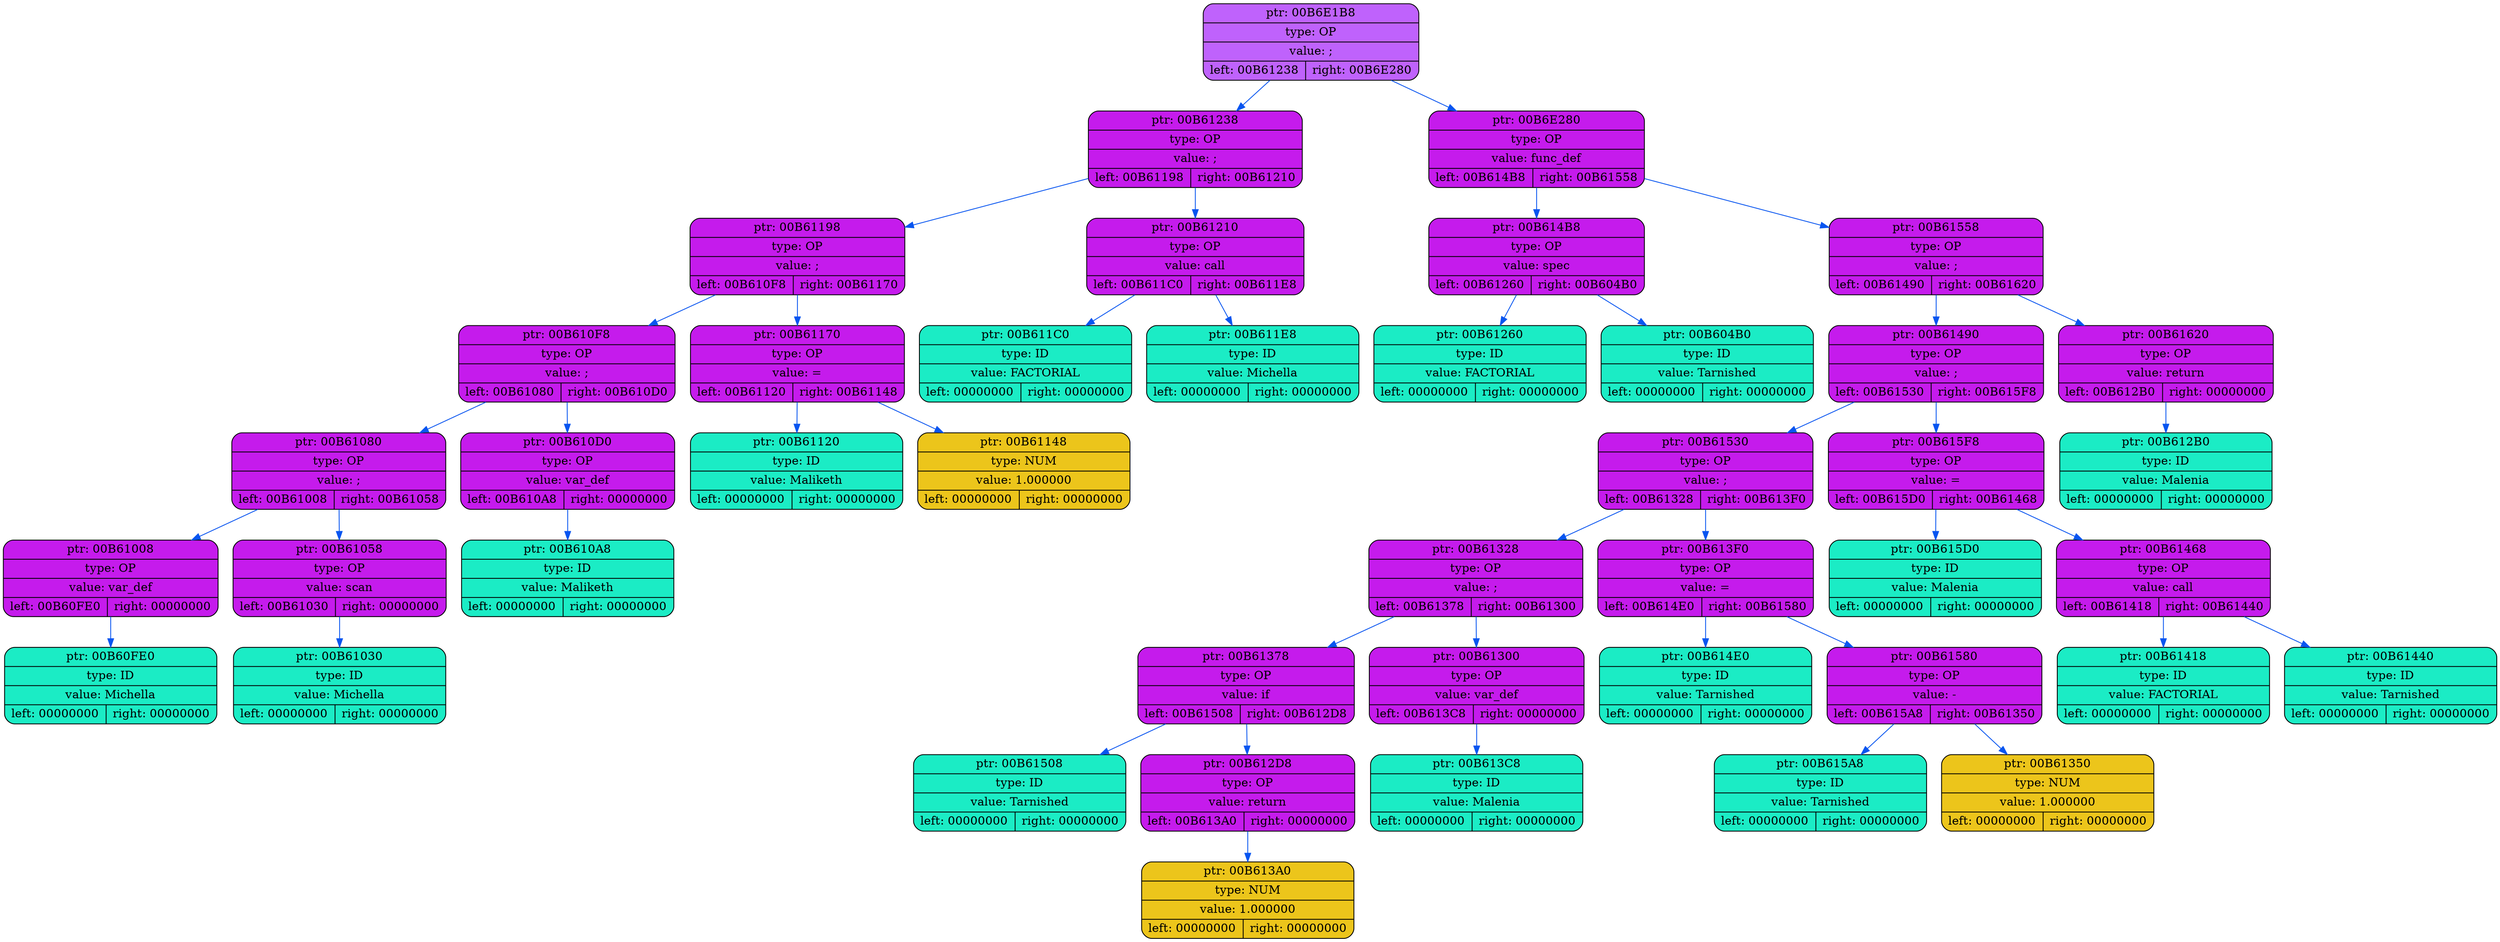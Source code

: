 digraph
{
    rankdir=TP

        node00B6E1B8[shape=record,style="rounded,filled",fillcolor="#BF62FC",label="{ ptr: 00B6E1B8 | type: OP | value: ;| { left: 00B61238 | right: 00B6E280 }}"];
    node00B6E1B8 -> node00B61238[color="#0855F0"]
    node00B61238[shape=record,style="rounded,filled",fillcolor="#C51BEC",label="{ ptr: 00B61238 | type: OP | value: ;| { left: 00B61198 | right: 00B61210 }}"];
    node00B61238 -> node00B61198[color="#0855F0"]
    node00B61198[shape=record,style="rounded,filled",fillcolor="#C51BEC",label="{ ptr: 00B61198 | type: OP | value: ;| { left: 00B610F8 | right: 00B61170 }}"];
    node00B61198 -> node00B610F8[color="#0855F0"]
    node00B610F8[shape=record,style="rounded,filled",fillcolor="#C51BEC",label="{ ptr: 00B610F8 | type: OP | value: ;| { left: 00B61080 | right: 00B610D0 }}"];
    node00B610F8 -> node00B61080[color="#0855F0"]
    node00B61080[shape=record,style="rounded,filled",fillcolor="#C51BEC",label="{ ptr: 00B61080 | type: OP | value: ;| { left: 00B61008 | right: 00B61058 }}"];
    node00B61080 -> node00B61008[color="#0855F0"]
    node00B61008[shape=record,style="rounded,filled",fillcolor="#C51BEC",label="{ ptr: 00B61008 | type: OP | value: var_def| { left: 00B60FE0 | right: 00000000 }}"];
    node00B61008 -> node00B60FE0[color="#0855F0"]
    node00B60FE0[shape=record,style="rounded,filled",fillcolor="#1BECC5",label="{ ptr: 00B60FE0 | type: ID | value: Michella| { left: 00000000 | right: 00000000 }}"];
    node00B61080 -> node00B61058[color="#0855F0"]
    node00B61058[shape=record,style="rounded,filled",fillcolor="#C51BEC",label="{ ptr: 00B61058 | type: OP | value: scan| { left: 00B61030 | right: 00000000 }}"];
    node00B61058 -> node00B61030[color="#0855F0"]
    node00B61030[shape=record,style="rounded,filled",fillcolor="#1BECC5",label="{ ptr: 00B61030 | type: ID | value: Michella| { left: 00000000 | right: 00000000 }}"];
    node00B610F8 -> node00B610D0[color="#0855F0"]
    node00B610D0[shape=record,style="rounded,filled",fillcolor="#C51BEC",label="{ ptr: 00B610D0 | type: OP | value: var_def| { left: 00B610A8 | right: 00000000 }}"];
    node00B610D0 -> node00B610A8[color="#0855F0"]
    node00B610A8[shape=record,style="rounded,filled",fillcolor="#1BECC5",label="{ ptr: 00B610A8 | type: ID | value: Maliketh| { left: 00000000 | right: 00000000 }}"];
    node00B61198 -> node00B61170[color="#0855F0"]
    node00B61170[shape=record,style="rounded,filled",fillcolor="#C51BEC",label="{ ptr: 00B61170 | type: OP | value: =| { left: 00B61120 | right: 00B61148 }}"];
    node00B61170 -> node00B61120[color="#0855F0"]
    node00B61120[shape=record,style="rounded,filled",fillcolor="#1BECC5",label="{ ptr: 00B61120 | type: ID | value: Maliketh| { left: 00000000 | right: 00000000 }}"];
    node00B61170 -> node00B61148[color="#0855F0"]
    node00B61148[shape=record,style="rounded,filled",fillcolor="#ECC51B",label="{ ptr: 00B61148 | type: NUM | value: 1.000000| { left: 00000000 | right: 00000000 }}"];
    node00B61238 -> node00B61210[color="#0855F0"]
    node00B61210[shape=record,style="rounded,filled",fillcolor="#C51BEC",label="{ ptr: 00B61210 | type: OP | value: call| { left: 00B611C0 | right: 00B611E8 }}"];
    node00B61210 -> node00B611C0[color="#0855F0"]
    node00B611C0[shape=record,style="rounded,filled",fillcolor="#1BECC5",label="{ ptr: 00B611C0 | type: ID | value: FACTORIAL| { left: 00000000 | right: 00000000 }}"];
    node00B61210 -> node00B611E8[color="#0855F0"]
    node00B611E8[shape=record,style="rounded,filled",fillcolor="#1BECC5",label="{ ptr: 00B611E8 | type: ID | value: Michella| { left: 00000000 | right: 00000000 }}"];
    node00B6E1B8 -> node00B6E280[color="#0855F0"]
    node00B6E280[shape=record,style="rounded,filled",fillcolor="#C51BEC",label="{ ptr: 00B6E280 | type: OP | value: func_def| { left: 00B614B8 | right: 00B61558 }}"];
    node00B6E280 -> node00B614B8[color="#0855F0"]
    node00B614B8[shape=record,style="rounded,filled",fillcolor="#C51BEC",label="{ ptr: 00B614B8 | type: OP | value: spec| { left: 00B61260 | right: 00B604B0 }}"];
    node00B614B8 -> node00B61260[color="#0855F0"]
    node00B61260[shape=record,style="rounded,filled",fillcolor="#1BECC5",label="{ ptr: 00B61260 | type: ID | value: FACTORIAL| { left: 00000000 | right: 00000000 }}"];
    node00B614B8 -> node00B604B0[color="#0855F0"]
    node00B604B0[shape=record,style="rounded,filled",fillcolor="#1BECC5",label="{ ptr: 00B604B0 | type: ID | value: Tarnished| { left: 00000000 | right: 00000000 }}"];
    node00B6E280 -> node00B61558[color="#0855F0"]
    node00B61558[shape=record,style="rounded,filled",fillcolor="#C51BEC",label="{ ptr: 00B61558 | type: OP | value: ;| { left: 00B61490 | right: 00B61620 }}"];
    node00B61558 -> node00B61490[color="#0855F0"]
    node00B61490[shape=record,style="rounded,filled",fillcolor="#C51BEC",label="{ ptr: 00B61490 | type: OP | value: ;| { left: 00B61530 | right: 00B615F8 }}"];
    node00B61490 -> node00B61530[color="#0855F0"]
    node00B61530[shape=record,style="rounded,filled",fillcolor="#C51BEC",label="{ ptr: 00B61530 | type: OP | value: ;| { left: 00B61328 | right: 00B613F0 }}"];
    node00B61530 -> node00B61328[color="#0855F0"]
    node00B61328[shape=record,style="rounded,filled",fillcolor="#C51BEC",label="{ ptr: 00B61328 | type: OP | value: ;| { left: 00B61378 | right: 00B61300 }}"];
    node00B61328 -> node00B61378[color="#0855F0"]
    node00B61378[shape=record,style="rounded,filled",fillcolor="#C51BEC",label="{ ptr: 00B61378 | type: OP | value: if| { left: 00B61508 | right: 00B612D8 }}"];
    node00B61378 -> node00B61508[color="#0855F0"]
    node00B61508[shape=record,style="rounded,filled",fillcolor="#1BECC5",label="{ ptr: 00B61508 | type: ID | value: Tarnished| { left: 00000000 | right: 00000000 }}"];
    node00B61378 -> node00B612D8[color="#0855F0"]
    node00B612D8[shape=record,style="rounded,filled",fillcolor="#C51BEC",label="{ ptr: 00B612D8 | type: OP | value: return| { left: 00B613A0 | right: 00000000 }}"];
    node00B612D8 -> node00B613A0[color="#0855F0"]
    node00B613A0[shape=record,style="rounded,filled",fillcolor="#ECC51B",label="{ ptr: 00B613A0 | type: NUM | value: 1.000000| { left: 00000000 | right: 00000000 }}"];
    node00B61328 -> node00B61300[color="#0855F0"]
    node00B61300[shape=record,style="rounded,filled",fillcolor="#C51BEC",label="{ ptr: 00B61300 | type: OP | value: var_def| { left: 00B613C8 | right: 00000000 }}"];
    node00B61300 -> node00B613C8[color="#0855F0"]
    node00B613C8[shape=record,style="rounded,filled",fillcolor="#1BECC5",label="{ ptr: 00B613C8 | type: ID | value: Malenia| { left: 00000000 | right: 00000000 }}"];
    node00B61530 -> node00B613F0[color="#0855F0"]
    node00B613F0[shape=record,style="rounded,filled",fillcolor="#C51BEC",label="{ ptr: 00B613F0 | type: OP | value: =| { left: 00B614E0 | right: 00B61580 }}"];
    node00B613F0 -> node00B614E0[color="#0855F0"]
    node00B614E0[shape=record,style="rounded,filled",fillcolor="#1BECC5",label="{ ptr: 00B614E0 | type: ID | value: Tarnished| { left: 00000000 | right: 00000000 }}"];
    node00B613F0 -> node00B61580[color="#0855F0"]
    node00B61580[shape=record,style="rounded,filled",fillcolor="#C51BEC",label="{ ptr: 00B61580 | type: OP | value: -| { left: 00B615A8 | right: 00B61350 }}"];
    node00B61580 -> node00B615A8[color="#0855F0"]
    node00B615A8[shape=record,style="rounded,filled",fillcolor="#1BECC5",label="{ ptr: 00B615A8 | type: ID | value: Tarnished| { left: 00000000 | right: 00000000 }}"];
    node00B61580 -> node00B61350[color="#0855F0"]
    node00B61350[shape=record,style="rounded,filled",fillcolor="#ECC51B",label="{ ptr: 00B61350 | type: NUM | value: 1.000000| { left: 00000000 | right: 00000000 }}"];
    node00B61490 -> node00B615F8[color="#0855F0"]
    node00B615F8[shape=record,style="rounded,filled",fillcolor="#C51BEC",label="{ ptr: 00B615F8 | type: OP | value: =| { left: 00B615D0 | right: 00B61468 }}"];
    node00B615F8 -> node00B615D0[color="#0855F0"]
    node00B615D0[shape=record,style="rounded,filled",fillcolor="#1BECC5",label="{ ptr: 00B615D0 | type: ID | value: Malenia| { left: 00000000 | right: 00000000 }}"];
    node00B615F8 -> node00B61468[color="#0855F0"]
    node00B61468[shape=record,style="rounded,filled",fillcolor="#C51BEC",label="{ ptr: 00B61468 | type: OP | value: call| { left: 00B61418 | right: 00B61440 }}"];
    node00B61468 -> node00B61418[color="#0855F0"]
    node00B61418[shape=record,style="rounded,filled",fillcolor="#1BECC5",label="{ ptr: 00B61418 | type: ID | value: FACTORIAL| { left: 00000000 | right: 00000000 }}"];
    node00B61468 -> node00B61440[color="#0855F0"]
    node00B61440[shape=record,style="rounded,filled",fillcolor="#1BECC5",label="{ ptr: 00B61440 | type: ID | value: Tarnished| { left: 00000000 | right: 00000000 }}"];
    node00B61558 -> node00B61620[color="#0855F0"]
    node00B61620[shape=record,style="rounded,filled",fillcolor="#C51BEC",label="{ ptr: 00B61620 | type: OP | value: return| { left: 00B612B0 | right: 00000000 }}"];
    node00B61620 -> node00B612B0[color="#0855F0"]
    node00B612B0[shape=record,style="rounded,filled",fillcolor="#1BECC5",label="{ ptr: 00B612B0 | type: ID | value: Malenia| { left: 00000000 | right: 00000000 }}"];
}